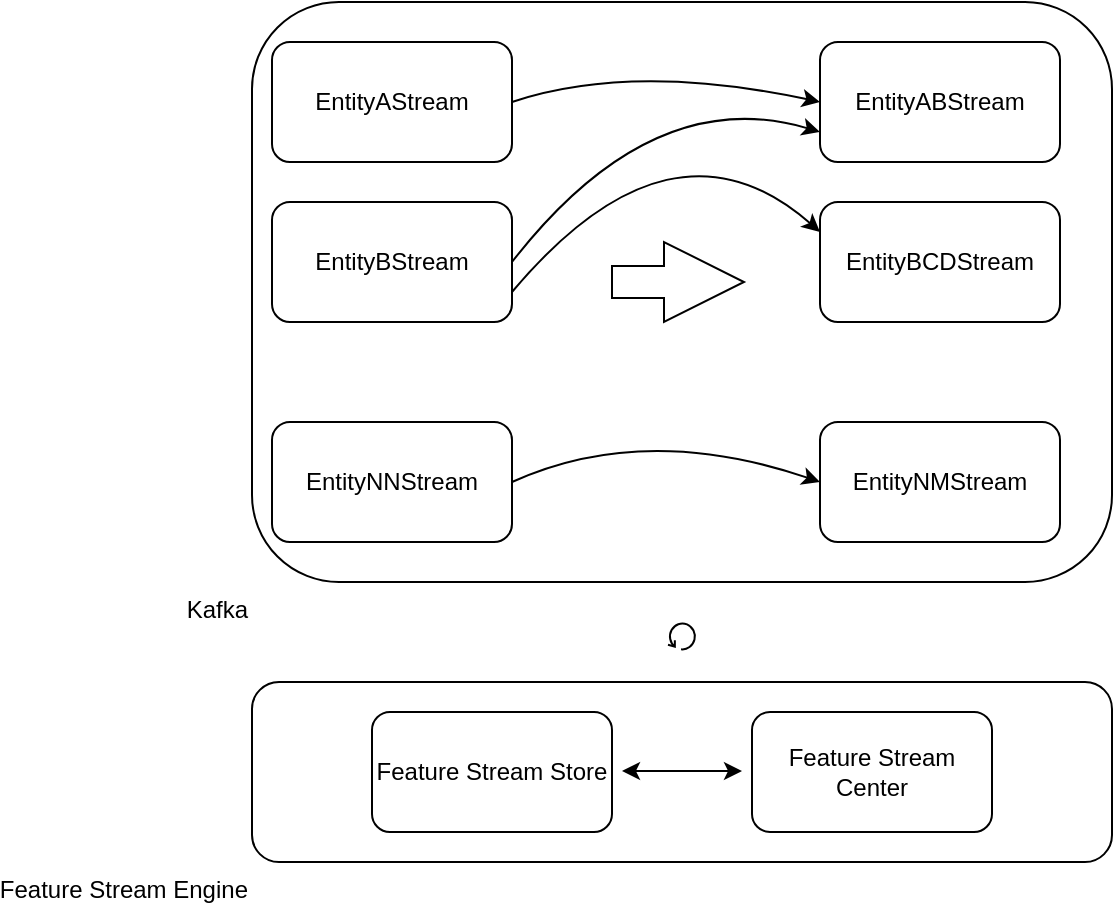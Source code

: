 <mxfile version="14.0.1" type="device"><diagram id="R4fg8Ee4WXg-BgdiH-8i" name="Page-1"><mxGraphModel dx="1276" dy="757" grid="1" gridSize="10" guides="1" tooltips="1" connect="1" arrows="1" fold="1" page="1" pageScale="1" pageWidth="827" pageHeight="1169" math="0" shadow="0"><root><mxCell id="0"/><mxCell id="1" parent="0"/><mxCell id="2TrL6WNW9rrdwTqzs_wz-8" value="Kafka" style="rounded=1;whiteSpace=wrap;html=1;labelPosition=left;verticalLabelPosition=bottom;align=right;verticalAlign=top;" vertex="1" parent="1"><mxGeometry x="180" y="60" width="430" height="290" as="geometry"/></mxCell><mxCell id="2TrL6WNW9rrdwTqzs_wz-5" value="EntityAStream" style="rounded=1;whiteSpace=wrap;html=1;" vertex="1" parent="1"><mxGeometry x="190" y="80" width="120" height="60" as="geometry"/></mxCell><mxCell id="2TrL6WNW9rrdwTqzs_wz-6" value="EntityBStream" style="rounded=1;whiteSpace=wrap;html=1;" vertex="1" parent="1"><mxGeometry x="190" y="160" width="120" height="60" as="geometry"/></mxCell><mxCell id="2TrL6WNW9rrdwTqzs_wz-7" value="EntityNNStream" style="rounded=1;whiteSpace=wrap;html=1;" vertex="1" parent="1"><mxGeometry x="190" y="270" width="120" height="60" as="geometry"/></mxCell><mxCell id="2TrL6WNW9rrdwTqzs_wz-9" value="EntityABStream" style="rounded=1;whiteSpace=wrap;html=1;" vertex="1" parent="1"><mxGeometry x="464" y="80" width="120" height="60" as="geometry"/></mxCell><mxCell id="2TrL6WNW9rrdwTqzs_wz-10" value="EntityBCDStream" style="rounded=1;whiteSpace=wrap;html=1;" vertex="1" parent="1"><mxGeometry x="464" y="160" width="120" height="60" as="geometry"/></mxCell><mxCell id="2TrL6WNW9rrdwTqzs_wz-11" value="EntityNMStream" style="rounded=1;whiteSpace=wrap;html=1;" vertex="1" parent="1"><mxGeometry x="464" y="270" width="120" height="60" as="geometry"/></mxCell><mxCell id="2TrL6WNW9rrdwTqzs_wz-12" value="" style="html=1;shadow=0;dashed=0;align=center;verticalAlign=middle;shape=mxgraph.arrows2.arrow;dy=0.6;dx=40;notch=0;" vertex="1" parent="1"><mxGeometry x="360" y="180" width="66" height="40" as="geometry"/></mxCell><mxCell id="2TrL6WNW9rrdwTqzs_wz-13" value="Feature Stream Engine" style="rounded=1;whiteSpace=wrap;html=1;labelPosition=left;verticalLabelPosition=bottom;align=right;verticalAlign=top;" vertex="1" parent="1"><mxGeometry x="180" y="400" width="430" height="90" as="geometry"/></mxCell><mxCell id="2TrL6WNW9rrdwTqzs_wz-14" value="" style="shape=mxgraph.bpmn.loop;html=1;outlineConnect=0;" vertex="1" parent="1"><mxGeometry x="388" y="370" width="14" height="14" as="geometry"/></mxCell><mxCell id="2TrL6WNW9rrdwTqzs_wz-15" value="Feature Stream Store" style="rounded=1;whiteSpace=wrap;html=1;" vertex="1" parent="1"><mxGeometry x="240" y="415" width="120" height="60" as="geometry"/></mxCell><mxCell id="2TrL6WNW9rrdwTqzs_wz-16" value="Feature Stream Center" style="rounded=1;whiteSpace=wrap;html=1;" vertex="1" parent="1"><mxGeometry x="430" y="415" width="120" height="60" as="geometry"/></mxCell><mxCell id="2TrL6WNW9rrdwTqzs_wz-17" value="" style="endArrow=classic;startArrow=classic;html=1;" edge="1" parent="1"><mxGeometry width="50" height="50" relative="1" as="geometry"><mxPoint x="365" y="444.5" as="sourcePoint"/><mxPoint x="425" y="444.5" as="targetPoint"/></mxGeometry></mxCell><mxCell id="2TrL6WNW9rrdwTqzs_wz-18" value="" style="curved=1;endArrow=classic;html=1;exitX=1;exitY=0.5;exitDx=0;exitDy=0;entryX=0;entryY=0.5;entryDx=0;entryDy=0;" edge="1" parent="1" source="2TrL6WNW9rrdwTqzs_wz-5" target="2TrL6WNW9rrdwTqzs_wz-9"><mxGeometry width="50" height="50" relative="1" as="geometry"><mxPoint x="340" y="330" as="sourcePoint"/><mxPoint x="390" y="280" as="targetPoint"/><Array as="points"><mxPoint x="370" y="90"/></Array></mxGeometry></mxCell><mxCell id="2TrL6WNW9rrdwTqzs_wz-19" value="" style="curved=1;endArrow=classic;html=1;exitX=1;exitY=0.5;exitDx=0;exitDy=0;entryX=0;entryY=0.75;entryDx=0;entryDy=0;" edge="1" parent="1" source="2TrL6WNW9rrdwTqzs_wz-6" target="2TrL6WNW9rrdwTqzs_wz-9"><mxGeometry width="50" height="50" relative="1" as="geometry"><mxPoint x="320" y="120" as="sourcePoint"/><mxPoint x="460" y="120" as="targetPoint"/><Array as="points"><mxPoint x="380" y="100"/></Array></mxGeometry></mxCell><mxCell id="2TrL6WNW9rrdwTqzs_wz-20" value="" style="curved=1;endArrow=classic;html=1;exitX=1;exitY=0.75;exitDx=0;exitDy=0;entryX=0;entryY=0.25;entryDx=0;entryDy=0;" edge="1" parent="1" source="2TrL6WNW9rrdwTqzs_wz-6" target="2TrL6WNW9rrdwTqzs_wz-10"><mxGeometry width="50" height="50" relative="1" as="geometry"><mxPoint x="320.0" y="200" as="sourcePoint"/><mxPoint x="474" y="135.0" as="targetPoint"/><Array as="points"><mxPoint x="390" y="110"/></Array></mxGeometry></mxCell><mxCell id="2TrL6WNW9rrdwTqzs_wz-22" value="" style="curved=1;endArrow=classic;html=1;exitX=1;exitY=0.5;exitDx=0;exitDy=0;entryX=0;entryY=0.5;entryDx=0;entryDy=0;" edge="1" parent="1" source="2TrL6WNW9rrdwTqzs_wz-7" target="2TrL6WNW9rrdwTqzs_wz-11"><mxGeometry width="50" height="50" relative="1" as="geometry"><mxPoint x="316.0" y="290.0" as="sourcePoint"/><mxPoint x="470" y="290.0" as="targetPoint"/><Array as="points"><mxPoint x="376" y="270"/></Array></mxGeometry></mxCell></root></mxGraphModel></diagram></mxfile>